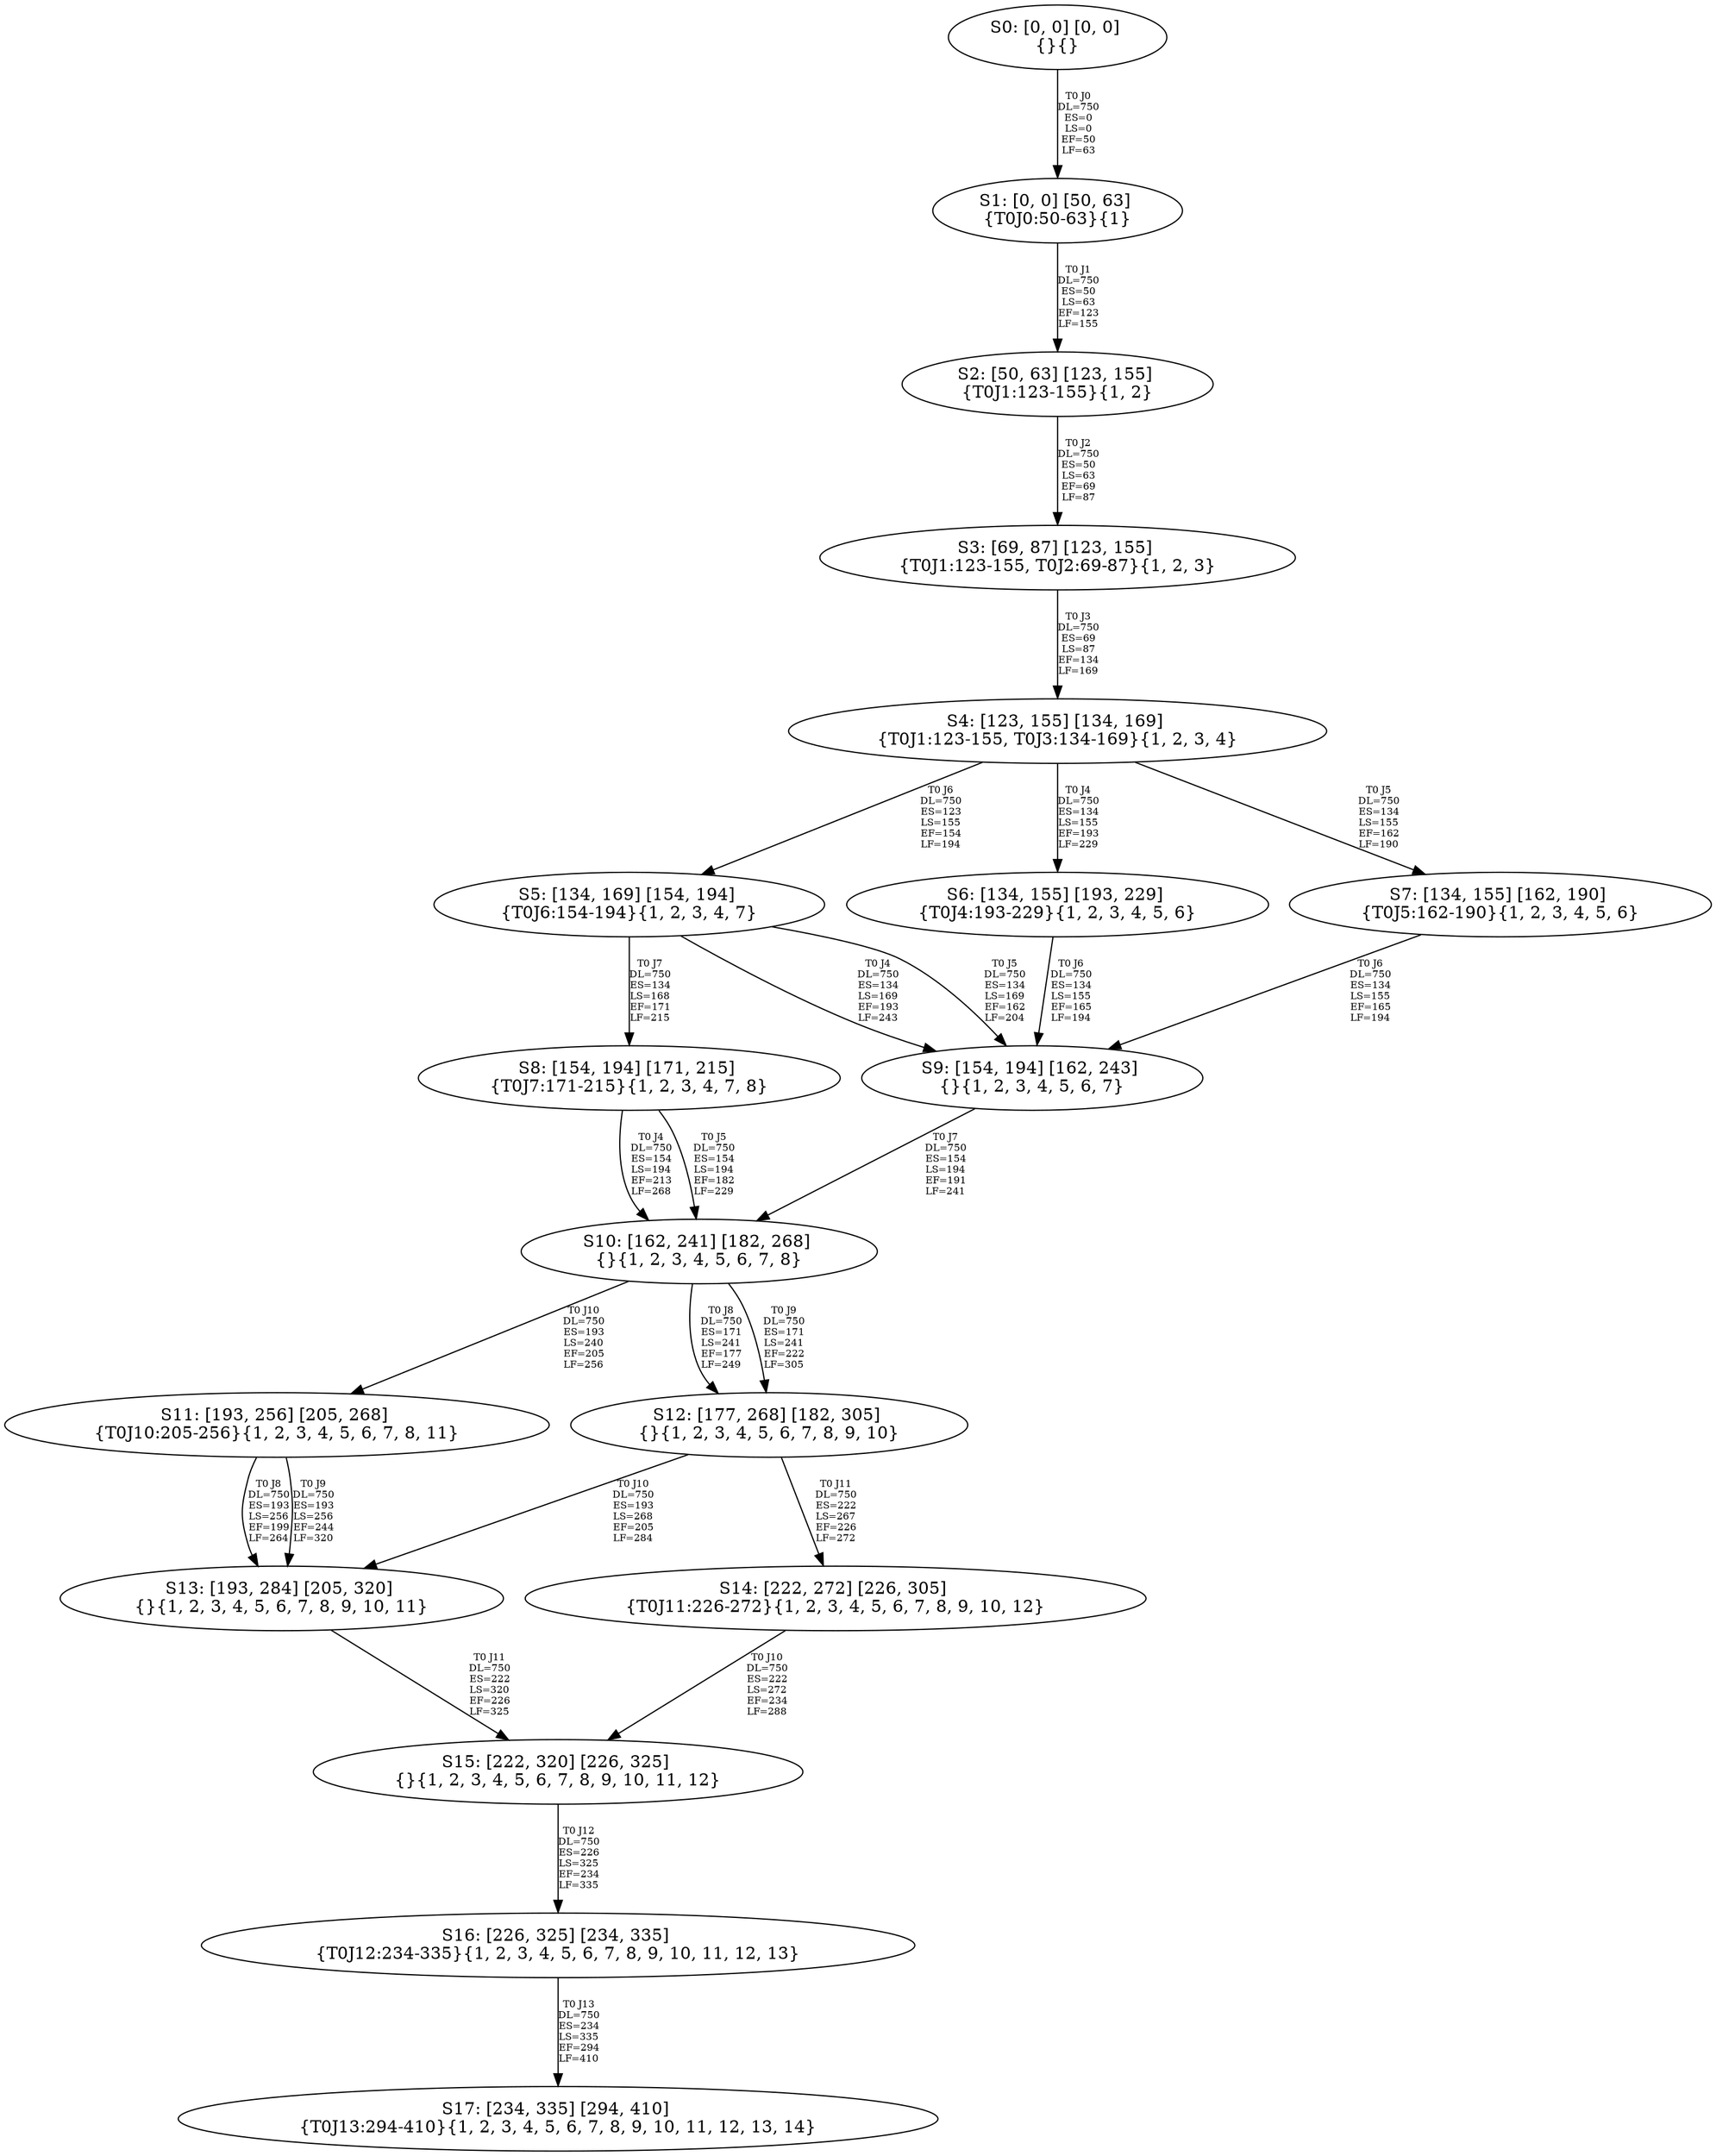 digraph {
	S0[label="S0: [0, 0] [0, 0] \n{}{}"];
	S1[label="S1: [0, 0] [50, 63] \n{T0J0:50-63}{1}"];
	S2[label="S2: [50, 63] [123, 155] \n{T0J1:123-155}{1, 2}"];
	S3[label="S3: [69, 87] [123, 155] \n{T0J1:123-155, T0J2:69-87}{1, 2, 3}"];
	S4[label="S4: [123, 155] [134, 169] \n{T0J1:123-155, T0J3:134-169}{1, 2, 3, 4}"];
	S5[label="S5: [134, 169] [154, 194] \n{T0J6:154-194}{1, 2, 3, 4, 7}"];
	S6[label="S6: [134, 155] [193, 229] \n{T0J4:193-229}{1, 2, 3, 4, 5, 6}"];
	S7[label="S7: [134, 155] [162, 190] \n{T0J5:162-190}{1, 2, 3, 4, 5, 6}"];
	S8[label="S8: [154, 194] [171, 215] \n{T0J7:171-215}{1, 2, 3, 4, 7, 8}"];
	S9[label="S9: [154, 194] [162, 243] \n{}{1, 2, 3, 4, 5, 6, 7}"];
	S10[label="S10: [162, 241] [182, 268] \n{}{1, 2, 3, 4, 5, 6, 7, 8}"];
	S11[label="S11: [193, 256] [205, 268] \n{T0J10:205-256}{1, 2, 3, 4, 5, 6, 7, 8, 11}"];
	S12[label="S12: [177, 268] [182, 305] \n{}{1, 2, 3, 4, 5, 6, 7, 8, 9, 10}"];
	S13[label="S13: [193, 284] [205, 320] \n{}{1, 2, 3, 4, 5, 6, 7, 8, 9, 10, 11}"];
	S14[label="S14: [222, 272] [226, 305] \n{T0J11:226-272}{1, 2, 3, 4, 5, 6, 7, 8, 9, 10, 12}"];
	S15[label="S15: [222, 320] [226, 325] \n{}{1, 2, 3, 4, 5, 6, 7, 8, 9, 10, 11, 12}"];
	S16[label="S16: [226, 325] [234, 335] \n{T0J12:234-335}{1, 2, 3, 4, 5, 6, 7, 8, 9, 10, 11, 12, 13}"];
	S17[label="S17: [234, 335] [294, 410] \n{T0J13:294-410}{1, 2, 3, 4, 5, 6, 7, 8, 9, 10, 11, 12, 13, 14}"];
	S0 -> S1[label="T0 J0\nDL=750\nES=0\nLS=0\nEF=50\nLF=63",fontsize=8];
	S1 -> S2[label="T0 J1\nDL=750\nES=50\nLS=63\nEF=123\nLF=155",fontsize=8];
	S2 -> S3[label="T0 J2\nDL=750\nES=50\nLS=63\nEF=69\nLF=87",fontsize=8];
	S3 -> S4[label="T0 J3\nDL=750\nES=69\nLS=87\nEF=134\nLF=169",fontsize=8];
	S4 -> S6[label="T0 J4\nDL=750\nES=134\nLS=155\nEF=193\nLF=229",fontsize=8];
	S4 -> S7[label="T0 J5\nDL=750\nES=134\nLS=155\nEF=162\nLF=190",fontsize=8];
	S4 -> S5[label="T0 J6\nDL=750\nES=123\nLS=155\nEF=154\nLF=194",fontsize=8];
	S5 -> S9[label="T0 J4\nDL=750\nES=134\nLS=169\nEF=193\nLF=243",fontsize=8];
	S5 -> S9[label="T0 J5\nDL=750\nES=134\nLS=169\nEF=162\nLF=204",fontsize=8];
	S5 -> S8[label="T0 J7\nDL=750\nES=134\nLS=168\nEF=171\nLF=215",fontsize=8];
	S6 -> S9[label="T0 J6\nDL=750\nES=134\nLS=155\nEF=165\nLF=194",fontsize=8];
	S7 -> S9[label="T0 J6\nDL=750\nES=134\nLS=155\nEF=165\nLF=194",fontsize=8];
	S8 -> S10[label="T0 J4\nDL=750\nES=154\nLS=194\nEF=213\nLF=268",fontsize=8];
	S8 -> S10[label="T0 J5\nDL=750\nES=154\nLS=194\nEF=182\nLF=229",fontsize=8];
	S9 -> S10[label="T0 J7\nDL=750\nES=154\nLS=194\nEF=191\nLF=241",fontsize=8];
	S10 -> S12[label="T0 J8\nDL=750\nES=171\nLS=241\nEF=177\nLF=249",fontsize=8];
	S10 -> S12[label="T0 J9\nDL=750\nES=171\nLS=241\nEF=222\nLF=305",fontsize=8];
	S10 -> S11[label="T0 J10\nDL=750\nES=193\nLS=240\nEF=205\nLF=256",fontsize=8];
	S11 -> S13[label="T0 J8\nDL=750\nES=193\nLS=256\nEF=199\nLF=264",fontsize=8];
	S11 -> S13[label="T0 J9\nDL=750\nES=193\nLS=256\nEF=244\nLF=320",fontsize=8];
	S12 -> S13[label="T0 J10\nDL=750\nES=193\nLS=268\nEF=205\nLF=284",fontsize=8];
	S12 -> S14[label="T0 J11\nDL=750\nES=222\nLS=267\nEF=226\nLF=272",fontsize=8];
	S13 -> S15[label="T0 J11\nDL=750\nES=222\nLS=320\nEF=226\nLF=325",fontsize=8];
	S14 -> S15[label="T0 J10\nDL=750\nES=222\nLS=272\nEF=234\nLF=288",fontsize=8];
	S15 -> S16[label="T0 J12\nDL=750\nES=226\nLS=325\nEF=234\nLF=335",fontsize=8];
	S16 -> S17[label="T0 J13\nDL=750\nES=234\nLS=335\nEF=294\nLF=410",fontsize=8];
}
